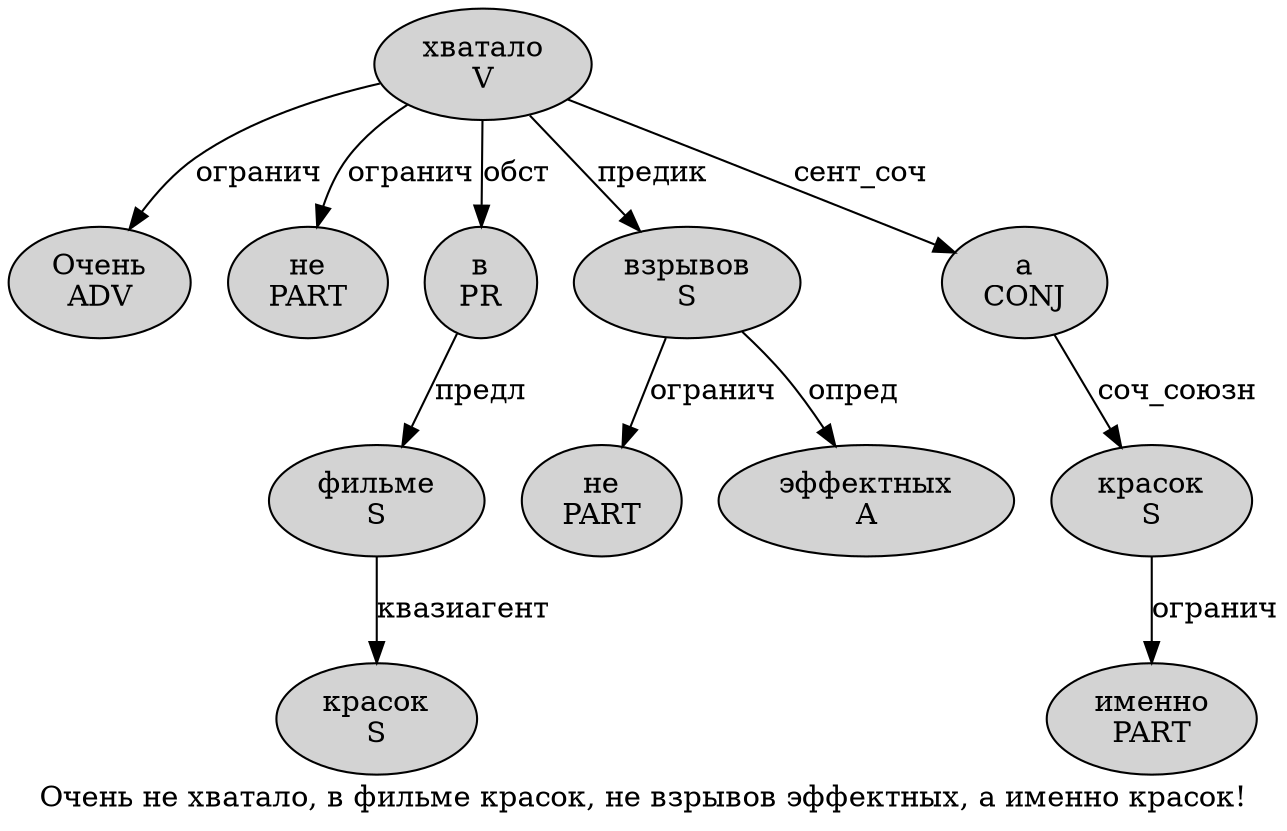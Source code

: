digraph SENTENCE_4793 {
	graph [label="Очень не хватало, в фильме красок, не взрывов эффектных, а именно красок!"]
	node [style=filled]
		0 [label="Очень
ADV" color="" fillcolor=lightgray penwidth=1 shape=ellipse]
		1 [label="не
PART" color="" fillcolor=lightgray penwidth=1 shape=ellipse]
		2 [label="хватало
V" color="" fillcolor=lightgray penwidth=1 shape=ellipse]
		4 [label="в
PR" color="" fillcolor=lightgray penwidth=1 shape=ellipse]
		5 [label="фильме
S" color="" fillcolor=lightgray penwidth=1 shape=ellipse]
		6 [label="красок
S" color="" fillcolor=lightgray penwidth=1 shape=ellipse]
		8 [label="не
PART" color="" fillcolor=lightgray penwidth=1 shape=ellipse]
		9 [label="взрывов
S" color="" fillcolor=lightgray penwidth=1 shape=ellipse]
		10 [label="эффектных
A" color="" fillcolor=lightgray penwidth=1 shape=ellipse]
		12 [label="а
CONJ" color="" fillcolor=lightgray penwidth=1 shape=ellipse]
		13 [label="именно
PART" color="" fillcolor=lightgray penwidth=1 shape=ellipse]
		14 [label="красок
S" color="" fillcolor=lightgray penwidth=1 shape=ellipse]
			5 -> 6 [label="квазиагент"]
			2 -> 0 [label="огранич"]
			2 -> 1 [label="огранич"]
			2 -> 4 [label="обст"]
			2 -> 9 [label="предик"]
			2 -> 12 [label="сент_соч"]
			12 -> 14 [label="соч_союзн"]
			9 -> 8 [label="огранич"]
			9 -> 10 [label="опред"]
			14 -> 13 [label="огранич"]
			4 -> 5 [label="предл"]
}